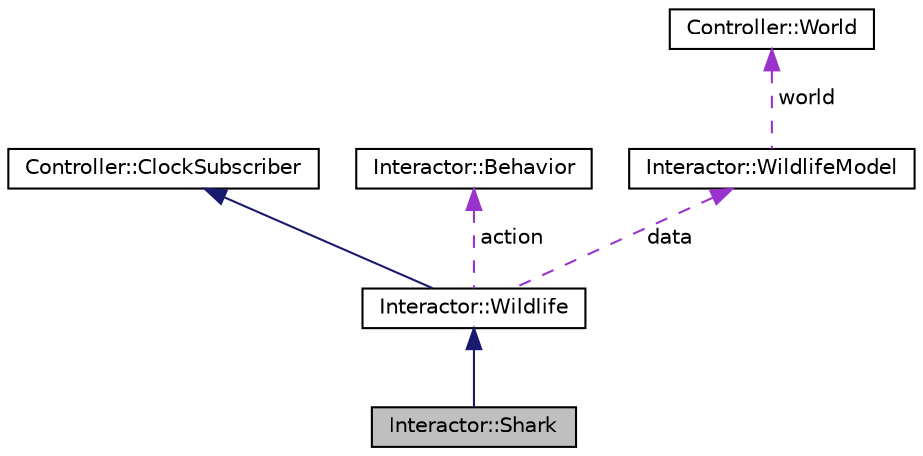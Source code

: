 digraph "Interactor::Shark"
{
 // LATEX_PDF_SIZE
  edge [fontname="Helvetica",fontsize="10",labelfontname="Helvetica",labelfontsize="10"];
  node [fontname="Helvetica",fontsize="10",shape=record];
  Node1 [label="Interactor::Shark",height=0.2,width=0.4,color="black", fillcolor="grey75", style="filled", fontcolor="black",tooltip="class Shark -"];
  Node2 -> Node1 [dir="back",color="midnightblue",fontsize="10",style="solid"];
  Node2 [label="Interactor::Wildlife",height=0.2,width=0.4,color="black", fillcolor="white", style="filled",URL="$classInteractor_1_1Wildlife.html",tooltip="class Wildlife -"];
  Node3 -> Node2 [dir="back",color="midnightblue",fontsize="10",style="solid"];
  Node3 [label="Controller::ClockSubscriber",height=0.2,width=0.4,color="black", fillcolor="white", style="filled",URL="$classController_1_1ClockSubscriber.html",tooltip="class ClockSubscriber -"];
  Node4 -> Node2 [dir="back",color="darkorchid3",fontsize="10",style="dashed",label=" action" ];
  Node4 [label="Interactor::Behavior",height=0.2,width=0.4,color="black", fillcolor="white", style="filled",URL="$classInteractor_1_1Behavior.html",tooltip="class Behavior -"];
  Node5 -> Node2 [dir="back",color="darkorchid3",fontsize="10",style="dashed",label=" data" ];
  Node5 [label="Interactor::WildlifeModel",height=0.2,width=0.4,color="black", fillcolor="white", style="filled",URL="$classInteractor_1_1WildlifeModel.html",tooltip=" "];
  Node6 -> Node5 [dir="back",color="darkorchid3",fontsize="10",style="dashed",label=" world" ];
  Node6 [label="Controller::World",height=0.2,width=0.4,color="black", fillcolor="white", style="filled",URL="$classController_1_1World.html",tooltip="class World -"];
}
